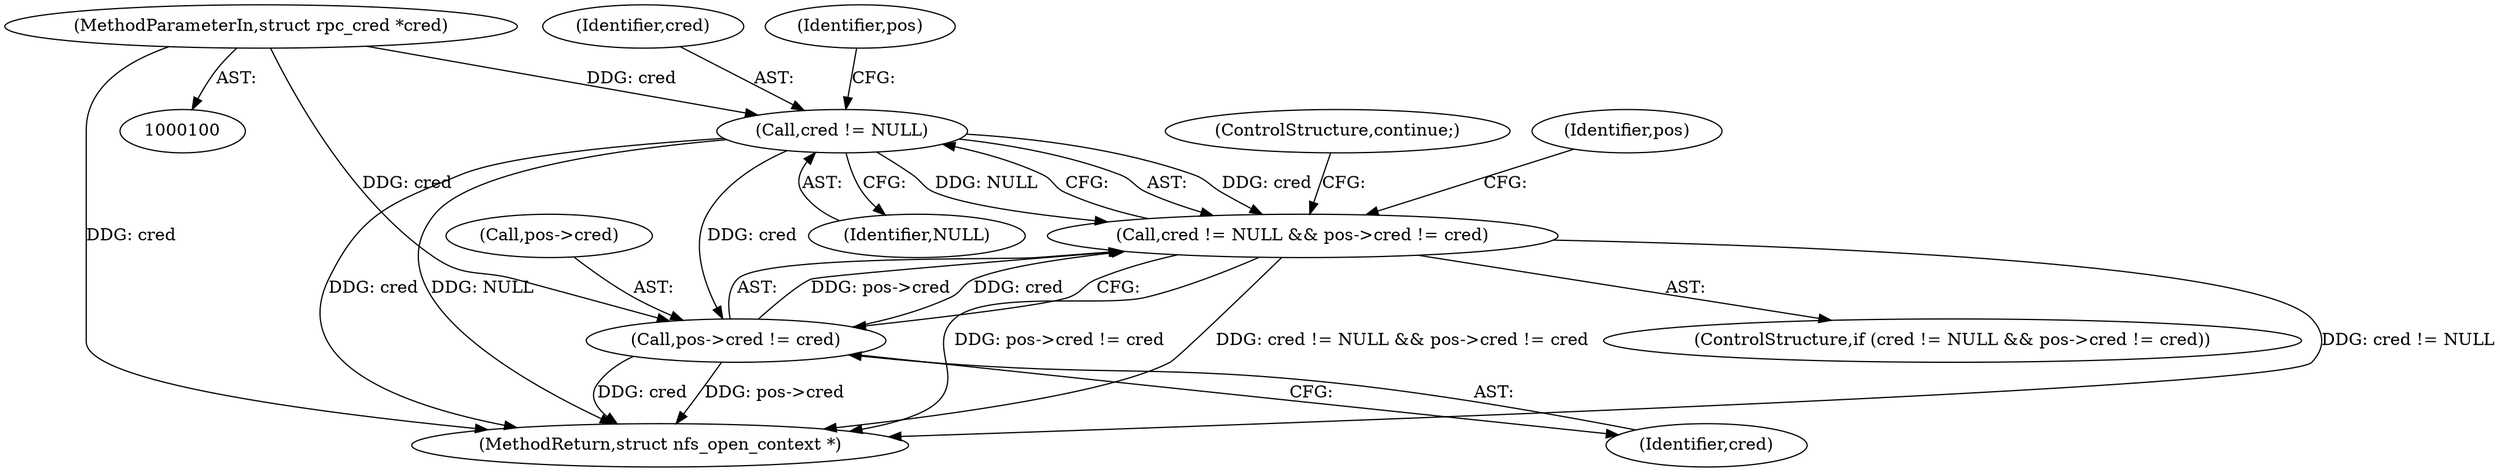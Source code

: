 digraph "0_linux_dc0b027dfadfcb8a5504f7d8052754bf8d501ab9@pointer" {
"1000123" [label="(Call,cred != NULL)"];
"1000102" [label="(MethodParameterIn,struct rpc_cred *cred)"];
"1000122" [label="(Call,cred != NULL && pos->cred != cred)"];
"1000126" [label="(Call,pos->cred != cred)"];
"1000128" [label="(Identifier,pos)"];
"1000124" [label="(Identifier,cred)"];
"1000127" [label="(Call,pos->cred)"];
"1000136" [label="(Identifier,pos)"];
"1000131" [label="(ControlStructure,continue;)"];
"1000102" [label="(MethodParameterIn,struct rpc_cred *cred)"];
"1000121" [label="(ControlStructure,if (cred != NULL && pos->cred != cred))"];
"1000126" [label="(Call,pos->cred != cred)"];
"1000153" [label="(MethodReturn,struct nfs_open_context *)"];
"1000125" [label="(Identifier,NULL)"];
"1000123" [label="(Call,cred != NULL)"];
"1000122" [label="(Call,cred != NULL && pos->cred != cred)"];
"1000130" [label="(Identifier,cred)"];
"1000123" -> "1000122"  [label="AST: "];
"1000123" -> "1000125"  [label="CFG: "];
"1000124" -> "1000123"  [label="AST: "];
"1000125" -> "1000123"  [label="AST: "];
"1000128" -> "1000123"  [label="CFG: "];
"1000122" -> "1000123"  [label="CFG: "];
"1000123" -> "1000153"  [label="DDG: NULL"];
"1000123" -> "1000153"  [label="DDG: cred"];
"1000123" -> "1000122"  [label="DDG: cred"];
"1000123" -> "1000122"  [label="DDG: NULL"];
"1000102" -> "1000123"  [label="DDG: cred"];
"1000123" -> "1000126"  [label="DDG: cred"];
"1000102" -> "1000100"  [label="AST: "];
"1000102" -> "1000153"  [label="DDG: cred"];
"1000102" -> "1000126"  [label="DDG: cred"];
"1000122" -> "1000121"  [label="AST: "];
"1000122" -> "1000126"  [label="CFG: "];
"1000126" -> "1000122"  [label="AST: "];
"1000131" -> "1000122"  [label="CFG: "];
"1000136" -> "1000122"  [label="CFG: "];
"1000122" -> "1000153"  [label="DDG: cred != NULL && pos->cred != cred"];
"1000122" -> "1000153"  [label="DDG: pos->cred != cred"];
"1000122" -> "1000153"  [label="DDG: cred != NULL"];
"1000126" -> "1000122"  [label="DDG: pos->cred"];
"1000126" -> "1000122"  [label="DDG: cred"];
"1000126" -> "1000130"  [label="CFG: "];
"1000127" -> "1000126"  [label="AST: "];
"1000130" -> "1000126"  [label="AST: "];
"1000126" -> "1000153"  [label="DDG: pos->cred"];
"1000126" -> "1000153"  [label="DDG: cred"];
}
